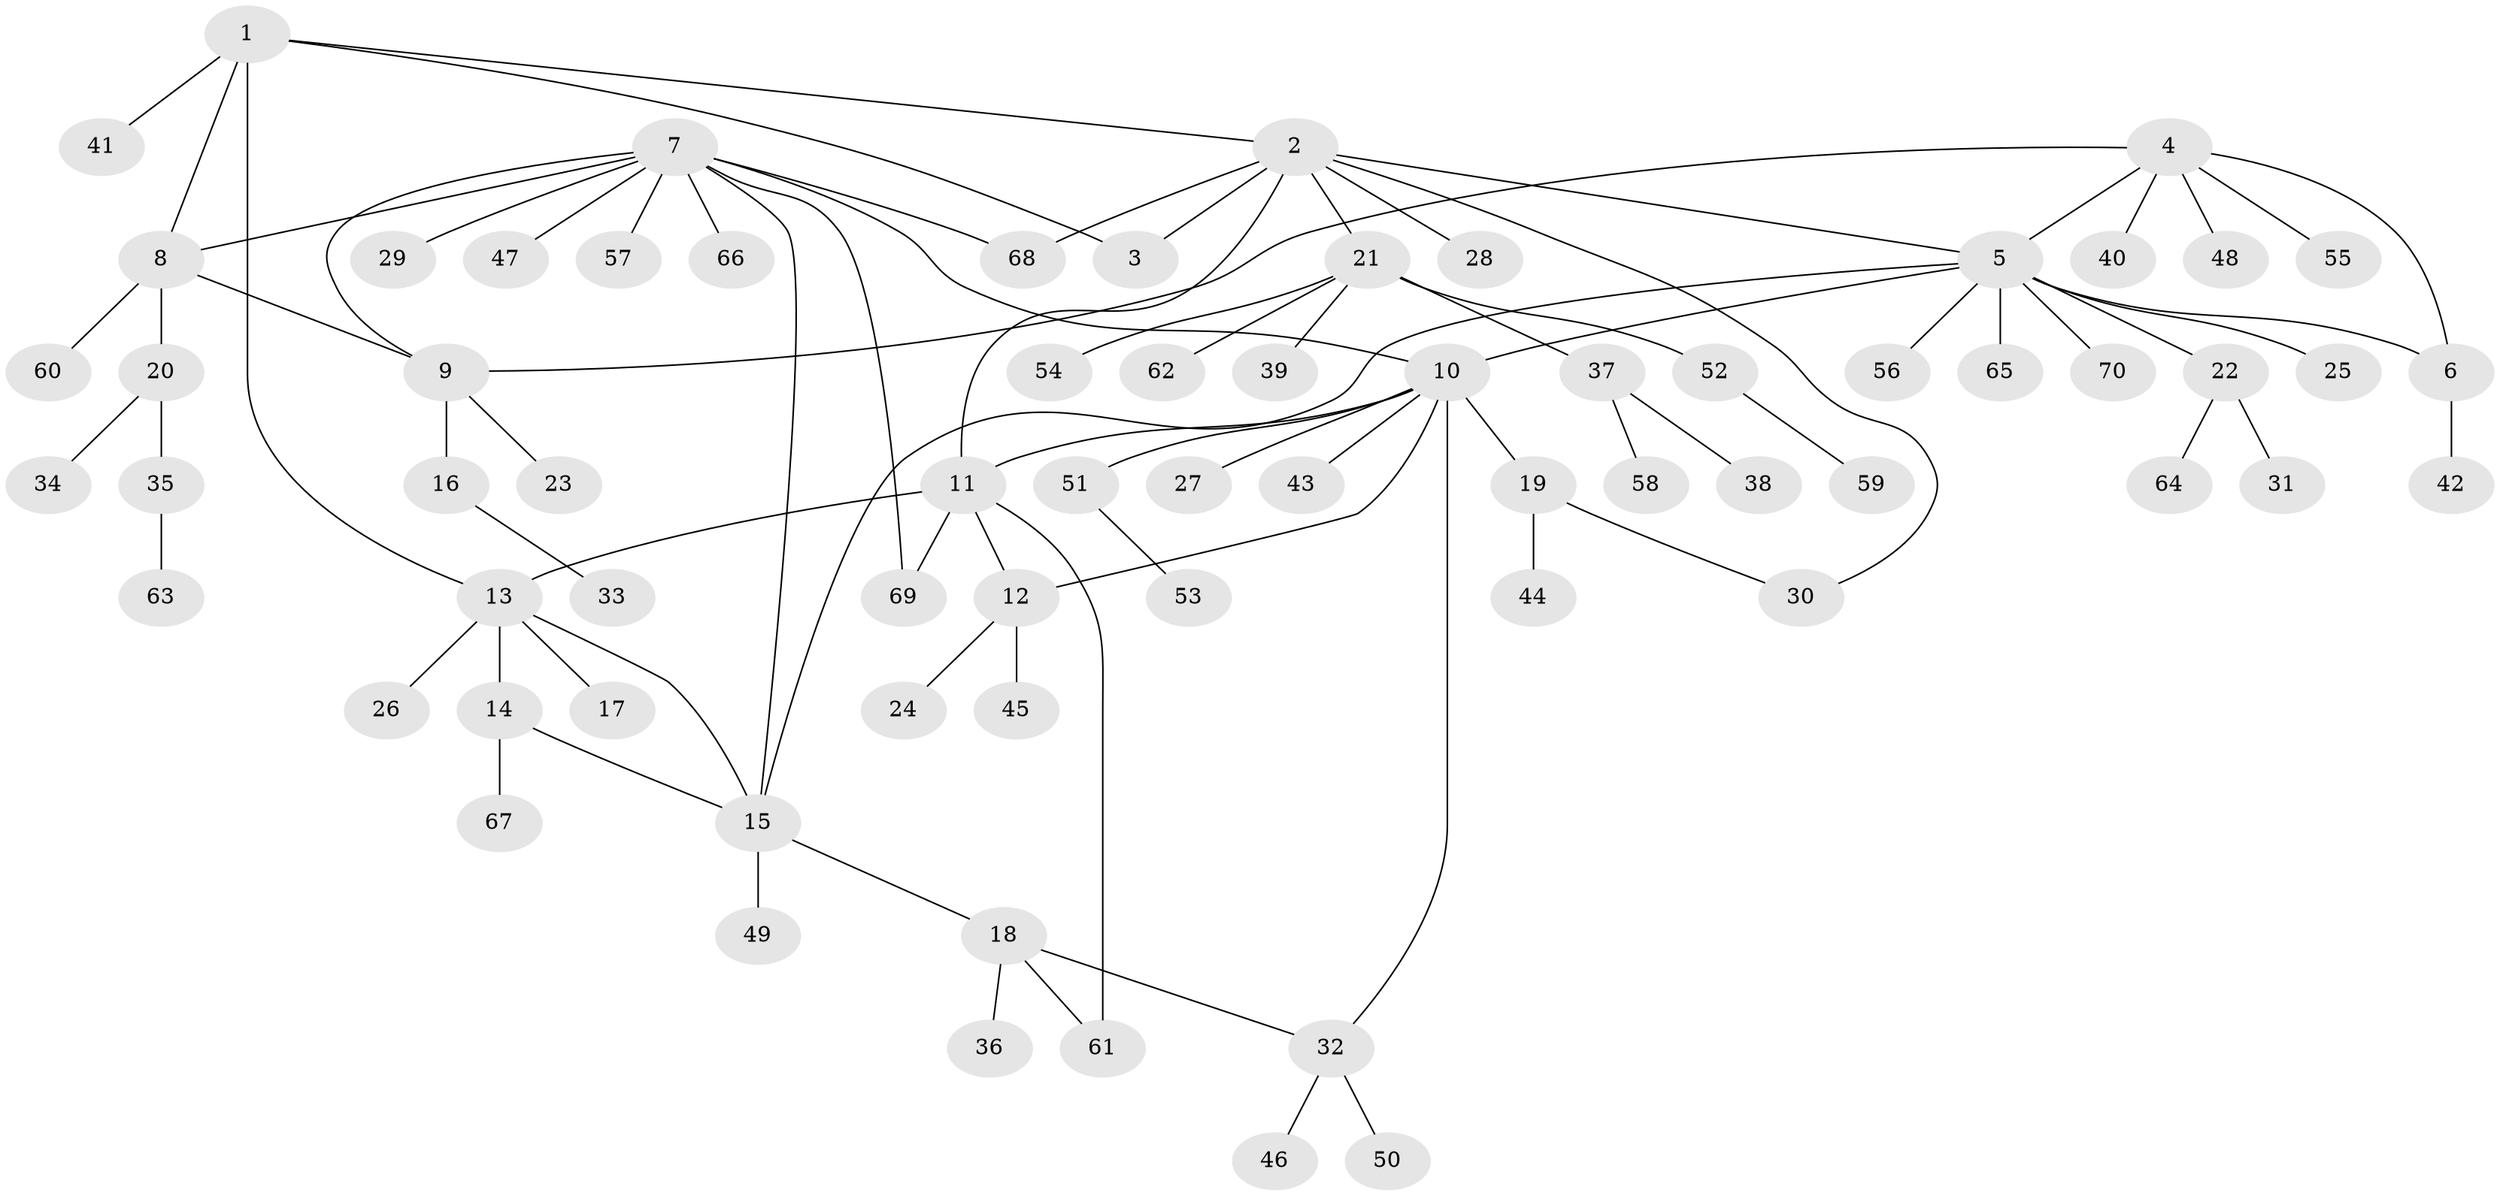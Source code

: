 // Generated by graph-tools (version 1.1) at 2025/50/03/09/25 03:50:37]
// undirected, 70 vertices, 85 edges
graph export_dot {
graph [start="1"]
  node [color=gray90,style=filled];
  1;
  2;
  3;
  4;
  5;
  6;
  7;
  8;
  9;
  10;
  11;
  12;
  13;
  14;
  15;
  16;
  17;
  18;
  19;
  20;
  21;
  22;
  23;
  24;
  25;
  26;
  27;
  28;
  29;
  30;
  31;
  32;
  33;
  34;
  35;
  36;
  37;
  38;
  39;
  40;
  41;
  42;
  43;
  44;
  45;
  46;
  47;
  48;
  49;
  50;
  51;
  52;
  53;
  54;
  55;
  56;
  57;
  58;
  59;
  60;
  61;
  62;
  63;
  64;
  65;
  66;
  67;
  68;
  69;
  70;
  1 -- 2;
  1 -- 3;
  1 -- 8;
  1 -- 13;
  1 -- 41;
  2 -- 3;
  2 -- 5;
  2 -- 11;
  2 -- 21;
  2 -- 28;
  2 -- 30;
  2 -- 68;
  4 -- 5;
  4 -- 6;
  4 -- 9;
  4 -- 40;
  4 -- 48;
  4 -- 55;
  5 -- 6;
  5 -- 10;
  5 -- 15;
  5 -- 22;
  5 -- 25;
  5 -- 56;
  5 -- 65;
  5 -- 70;
  6 -- 42;
  7 -- 8;
  7 -- 9;
  7 -- 10;
  7 -- 15;
  7 -- 29;
  7 -- 47;
  7 -- 57;
  7 -- 66;
  7 -- 68;
  7 -- 69;
  8 -- 9;
  8 -- 20;
  8 -- 60;
  9 -- 16;
  9 -- 23;
  10 -- 11;
  10 -- 12;
  10 -- 19;
  10 -- 27;
  10 -- 32;
  10 -- 43;
  10 -- 51;
  11 -- 12;
  11 -- 13;
  11 -- 61;
  11 -- 69;
  12 -- 24;
  12 -- 45;
  13 -- 14;
  13 -- 15;
  13 -- 17;
  13 -- 26;
  14 -- 15;
  14 -- 67;
  15 -- 18;
  15 -- 49;
  16 -- 33;
  18 -- 32;
  18 -- 36;
  18 -- 61;
  19 -- 30;
  19 -- 44;
  20 -- 34;
  20 -- 35;
  21 -- 37;
  21 -- 39;
  21 -- 52;
  21 -- 54;
  21 -- 62;
  22 -- 31;
  22 -- 64;
  32 -- 46;
  32 -- 50;
  35 -- 63;
  37 -- 38;
  37 -- 58;
  51 -- 53;
  52 -- 59;
}
